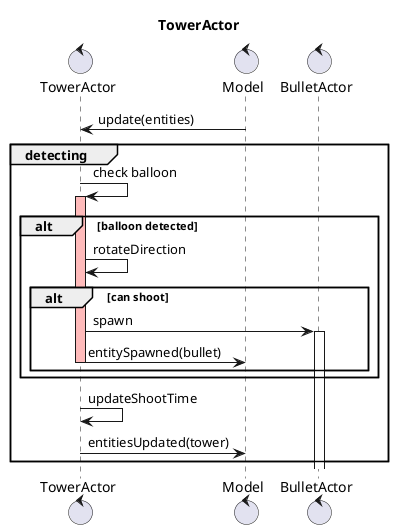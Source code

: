 @startuml

title "TowerActor"

control "TowerActor" as tower
control "Model" as model
control "BulletActor" as bullet

model -> tower: update(entities)

group detecting
    tower -> tower: check balloon
    alt balloon detected
        activate tower #FFBBBB
        tower -> tower: rotateDirection
        alt can shoot
            tower -> bullet: spawn
            activate bullet
            tower -> model: entitySpawned(bullet)
            deactivate tower
        end
    end
    tower -> tower: updateShootTime
    tower -> model: entitiesUpdated(tower)
end
@enduml